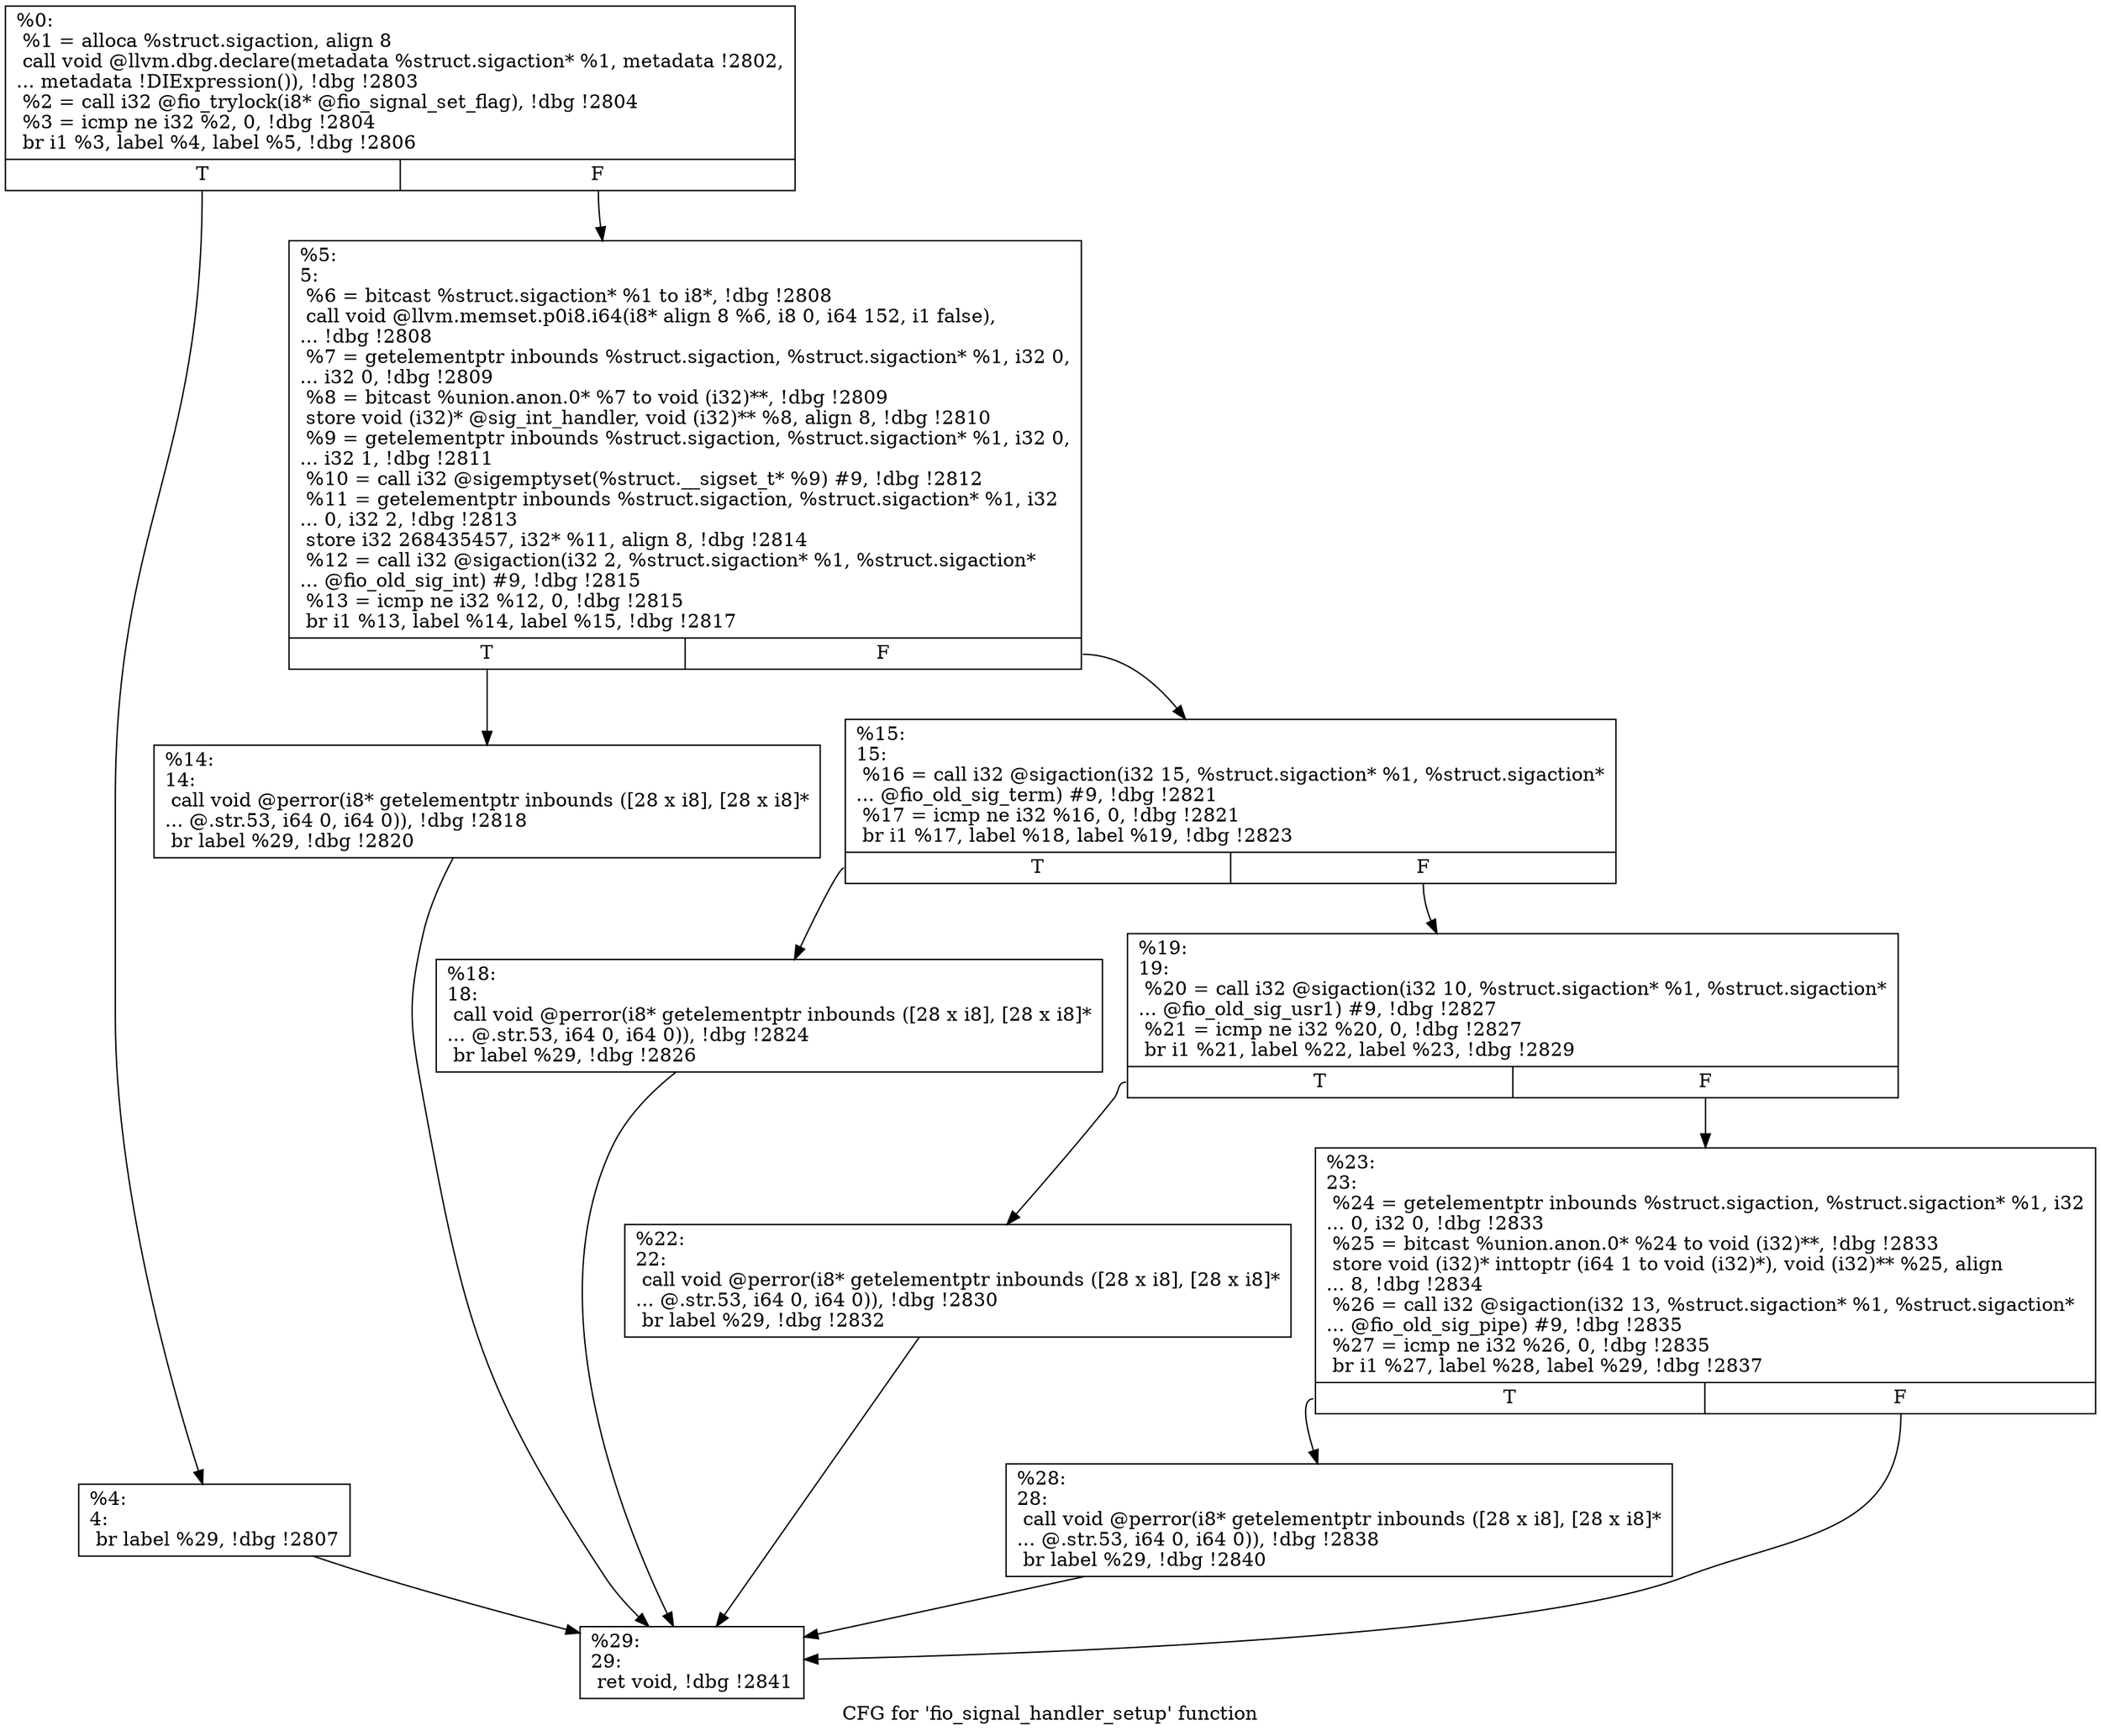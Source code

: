 digraph "CFG for 'fio_signal_handler_setup' function" {
	label="CFG for 'fio_signal_handler_setup' function";

	Node0x55685174b930 [shape=record,label="{%0:\l  %1 = alloca %struct.sigaction, align 8\l  call void @llvm.dbg.declare(metadata %struct.sigaction* %1, metadata !2802,\l... metadata !DIExpression()), !dbg !2803\l  %2 = call i32 @fio_trylock(i8* @fio_signal_set_flag), !dbg !2804\l  %3 = icmp ne i32 %2, 0, !dbg !2804\l  br i1 %3, label %4, label %5, !dbg !2806\l|{<s0>T|<s1>F}}"];
	Node0x55685174b930:s0 -> Node0x55685174b9e0;
	Node0x55685174b930:s1 -> Node0x55685174ba30;
	Node0x55685174b9e0 [shape=record,label="{%4:\l4:                                                \l  br label %29, !dbg !2807\l}"];
	Node0x55685174b9e0 -> Node0x55685174bcb0;
	Node0x55685174ba30 [shape=record,label="{%5:\l5:                                                \l  %6 = bitcast %struct.sigaction* %1 to i8*, !dbg !2808\l  call void @llvm.memset.p0i8.i64(i8* align 8 %6, i8 0, i64 152, i1 false),\l... !dbg !2808\l  %7 = getelementptr inbounds %struct.sigaction, %struct.sigaction* %1, i32 0,\l... i32 0, !dbg !2809\l  %8 = bitcast %union.anon.0* %7 to void (i32)**, !dbg !2809\l  store void (i32)* @sig_int_handler, void (i32)** %8, align 8, !dbg !2810\l  %9 = getelementptr inbounds %struct.sigaction, %struct.sigaction* %1, i32 0,\l... i32 1, !dbg !2811\l  %10 = call i32 @sigemptyset(%struct.__sigset_t* %9) #9, !dbg !2812\l  %11 = getelementptr inbounds %struct.sigaction, %struct.sigaction* %1, i32\l... 0, i32 2, !dbg !2813\l  store i32 268435457, i32* %11, align 8, !dbg !2814\l  %12 = call i32 @sigaction(i32 2, %struct.sigaction* %1, %struct.sigaction*\l... @fio_old_sig_int) #9, !dbg !2815\l  %13 = icmp ne i32 %12, 0, !dbg !2815\l  br i1 %13, label %14, label %15, !dbg !2817\l|{<s0>T|<s1>F}}"];
	Node0x55685174ba30:s0 -> Node0x55685174ba80;
	Node0x55685174ba30:s1 -> Node0x55685174bad0;
	Node0x55685174ba80 [shape=record,label="{%14:\l14:                                               \l  call void @perror(i8* getelementptr inbounds ([28 x i8], [28 x i8]*\l... @.str.53, i64 0, i64 0)), !dbg !2818\l  br label %29, !dbg !2820\l}"];
	Node0x55685174ba80 -> Node0x55685174bcb0;
	Node0x55685174bad0 [shape=record,label="{%15:\l15:                                               \l  %16 = call i32 @sigaction(i32 15, %struct.sigaction* %1, %struct.sigaction*\l... @fio_old_sig_term) #9, !dbg !2821\l  %17 = icmp ne i32 %16, 0, !dbg !2821\l  br i1 %17, label %18, label %19, !dbg !2823\l|{<s0>T|<s1>F}}"];
	Node0x55685174bad0:s0 -> Node0x55685174bb20;
	Node0x55685174bad0:s1 -> Node0x55685174bb70;
	Node0x55685174bb20 [shape=record,label="{%18:\l18:                                               \l  call void @perror(i8* getelementptr inbounds ([28 x i8], [28 x i8]*\l... @.str.53, i64 0, i64 0)), !dbg !2824\l  br label %29, !dbg !2826\l}"];
	Node0x55685174bb20 -> Node0x55685174bcb0;
	Node0x55685174bb70 [shape=record,label="{%19:\l19:                                               \l  %20 = call i32 @sigaction(i32 10, %struct.sigaction* %1, %struct.sigaction*\l... @fio_old_sig_usr1) #9, !dbg !2827\l  %21 = icmp ne i32 %20, 0, !dbg !2827\l  br i1 %21, label %22, label %23, !dbg !2829\l|{<s0>T|<s1>F}}"];
	Node0x55685174bb70:s0 -> Node0x55685174bbc0;
	Node0x55685174bb70:s1 -> Node0x55685174bc10;
	Node0x55685174bbc0 [shape=record,label="{%22:\l22:                                               \l  call void @perror(i8* getelementptr inbounds ([28 x i8], [28 x i8]*\l... @.str.53, i64 0, i64 0)), !dbg !2830\l  br label %29, !dbg !2832\l}"];
	Node0x55685174bbc0 -> Node0x55685174bcb0;
	Node0x55685174bc10 [shape=record,label="{%23:\l23:                                               \l  %24 = getelementptr inbounds %struct.sigaction, %struct.sigaction* %1, i32\l... 0, i32 0, !dbg !2833\l  %25 = bitcast %union.anon.0* %24 to void (i32)**, !dbg !2833\l  store void (i32)* inttoptr (i64 1 to void (i32)*), void (i32)** %25, align\l... 8, !dbg !2834\l  %26 = call i32 @sigaction(i32 13, %struct.sigaction* %1, %struct.sigaction*\l... @fio_old_sig_pipe) #9, !dbg !2835\l  %27 = icmp ne i32 %26, 0, !dbg !2835\l  br i1 %27, label %28, label %29, !dbg !2837\l|{<s0>T|<s1>F}}"];
	Node0x55685174bc10:s0 -> Node0x55685174bc60;
	Node0x55685174bc10:s1 -> Node0x55685174bcb0;
	Node0x55685174bc60 [shape=record,label="{%28:\l28:                                               \l  call void @perror(i8* getelementptr inbounds ([28 x i8], [28 x i8]*\l... @.str.53, i64 0, i64 0)), !dbg !2838\l  br label %29, !dbg !2840\l}"];
	Node0x55685174bc60 -> Node0x55685174bcb0;
	Node0x55685174bcb0 [shape=record,label="{%29:\l29:                                               \l  ret void, !dbg !2841\l}"];
}
